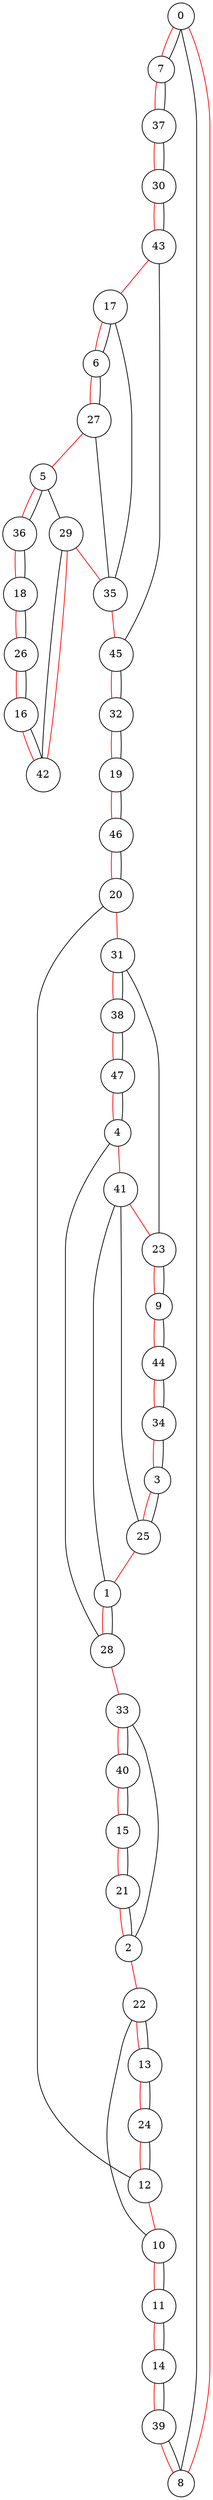 graph att48 {
	node [shape=circle fillcolor=white]
	0 [ pos = "17.351198,3.743880!"]
	1 [ pos = "5.753672,0.025767!"]
	2 [ pos = "14.248905,3.669157!"]
	3 [ pos = "1.033239,2.166967!"]
	4 [ pos = "7.941252,4.236022!"]
	5 [ pos = "19.603195,11.486730!"]
	6 [ pos = "19.513012,9.574852!"]
	7 [ pos = "18.719402,3.267199!"]
	8 [ pos = "17.773770,4.856996!"]
	9 [ pos = "2.865241,5.279567!"]
	10 [ pos = "14.089152,6.714764!"]
	11 [ pos = "15.431590,7.402731!"]
	12 [ pos = "12.125741,6.889977!"]
	13 [ pos = "11.883535,5.243494!"]
	14 [ pos = "16.354032,6.913167!"]
	15 [ pos = "15.735635,1.723783!"]
	16 [ pos = "19.610925,13.357382!"]
	17 [ pos = "19.227003,9.250193!"]
	18 [ pos = "19.922700,12.169544!"]
	19 [ pos = "15.202267,9.175470!"]
	20 [ pos = "11.551147,8.680752!"]
	21 [ pos = "15.720175,2.860088!"]
	22 [ pos = "13.396032,5.622262!"]
	23 [ pos = "4.207678,7.237825!"]
	24 [ pos = "11.097655,5.982994!"]
	25 [ pos = "1.739242,2.592115!"]
	26 [ pos = "19.466632,12.416903!"]
	27 [ pos = "19.430559,10.257666!"]
	28 [ pos = "8.186035,1.947952!"]
	29 [ pos = "18.943571,11.610410!"]
	30 [ pos = "19.440866,7.217212!"]
	31 [ pos = "8.361247,8.515846!"]
	32 [ pos = "16.557588,8.175728!"]
	33 [ pos = "11.873229,3.086833!"]
	34 [ pos = "0.059263,5.709869!"]
	35 [ pos = "18.675599,9.737181!"]
	36 [ pos = "20.000000,11.839732!"]
	37 [ pos = "19.046637,5.782015!"]
	38 [ pos = "8.977068,7.289358!"]
	39 [ pos = "16.158207,5.501159!"]
	40 [ pos = "12.844628,0.360732!"]
	41 [ pos = "4.936872,4.042772!"]
	42 [ pos = "18.758052,12.623035!"]
	43 [ pos = "19.348106,8.345787!"]
	44 [ pos = "0.025767,6.895130!"]
	45 [ pos = "17.539294,7.711930!"]
	46 [ pos = "13.359959,8.394744!"]
	47 [ pos = "7.789230,5.003865!"]

	0 -- 7 [color = red]
	7 -- 37 [color = red]
	37 -- 30 [color = red]
	30 -- 43 [color = red]
	43 -- 17 [color = red]
	17 -- 6 [color = red]
	6 -- 27 [color = red]
	27 -- 5 [color = red]
	5 -- 36 [color = red]
	36 -- 18 [color = red]
	18 -- 26 [color = red]
	26 -- 16 [color = red]
	16 -- 42 [color = red]
	42 -- 29 [color = red]
	29 -- 35 [color = red]
	35 -- 45 [color = red]
	45 -- 32 [color = red]
	32 -- 19 [color = red]
	19 -- 46 [color = red]
	46 -- 20 [color = red]
	20 -- 31 [color = red]
	31 -- 38 [color = red]
	38 -- 47 [color = red]
	47 -- 4 [color = red]
	4 -- 41 [color = red]
	41 -- 23 [color = red]
	23 -- 9 [color = red]
	9 -- 44 [color = red]
	44 -- 34 [color = red]
	34 -- 3 [color = red]
	3 -- 25 [color = red]
	25 -- 1 [color = red]
	1 -- 28 [color = red]
	28 -- 33 [color = red]
	33 -- 40 [color = red]
	40 -- 15 [color = red]
	15 -- 21 [color = red]
	21 -- 2 [color = red]
	2 -- 22 [color = red]
	22 -- 13 [color = red]
	13 -- 24 [color = red]
	24 -- 12 [color = red]
	12 -- 10 [color = red]
	10 -- 11 [color = red]
	11 -- 14 [color = red]
	14 -- 39 [color = red]
	39 -- 8 [color = red]
	8 -- 0 [color = red]
	0 -- 7
	0 -- 8
	1 -- 28
	1 -- 41
	2 -- 21
	2 -- 33
	3 -- 25
	3 -- 34
	4 -- 28
	4 -- 47
	5 -- 29
	5 -- 36
	6 -- 17
	6 -- 27
	7 -- 37
	8 -- 39
	9 -- 23
	9 -- 44
	10 -- 11
	10 -- 22
	11 -- 14
	12 -- 20
	12 -- 24
	13 -- 22
	13 -- 24
	14 -- 39
	15 -- 21
	15 -- 40
	16 -- 26
	16 -- 42
	17 -- 35
	18 -- 26
	18 -- 36
	19 -- 32
	19 -- 46
	20 -- 46
	23 -- 31
	25 -- 41
	27 -- 35
	29 -- 42
	30 -- 37
	30 -- 43
	31 -- 38
	32 -- 45
	33 -- 40
	34 -- 44
	38 -- 47
	43 -- 45
}